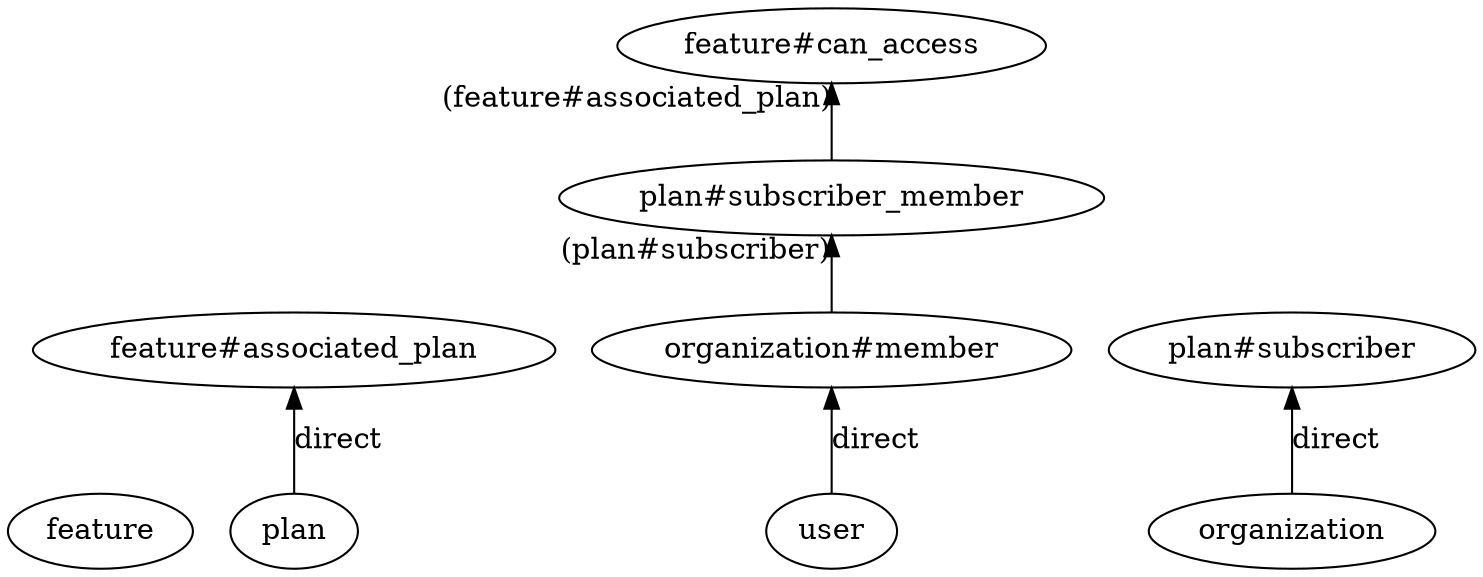 digraph {
graph [
rankdir=BT
];

// Node definitions.
0 [label=feature];
1 [label="feature#associated_plan"];
2 [label=plan];
3 [label="feature#can_access"];
4 [label="plan#subscriber_member"];
5 [label=organization];
6 [label="organization#member"];
7 [label=user];
8 [label="plan#subscriber"];

// Edge definitions.
2 -> 1 [label=direct];
4 -> 3 [headlabel="(feature#associated_plan)"];
5 -> 8 [label=direct];
6 -> 4 [headlabel="(plan#subscriber)"];
7 -> 6 [label=direct];
}